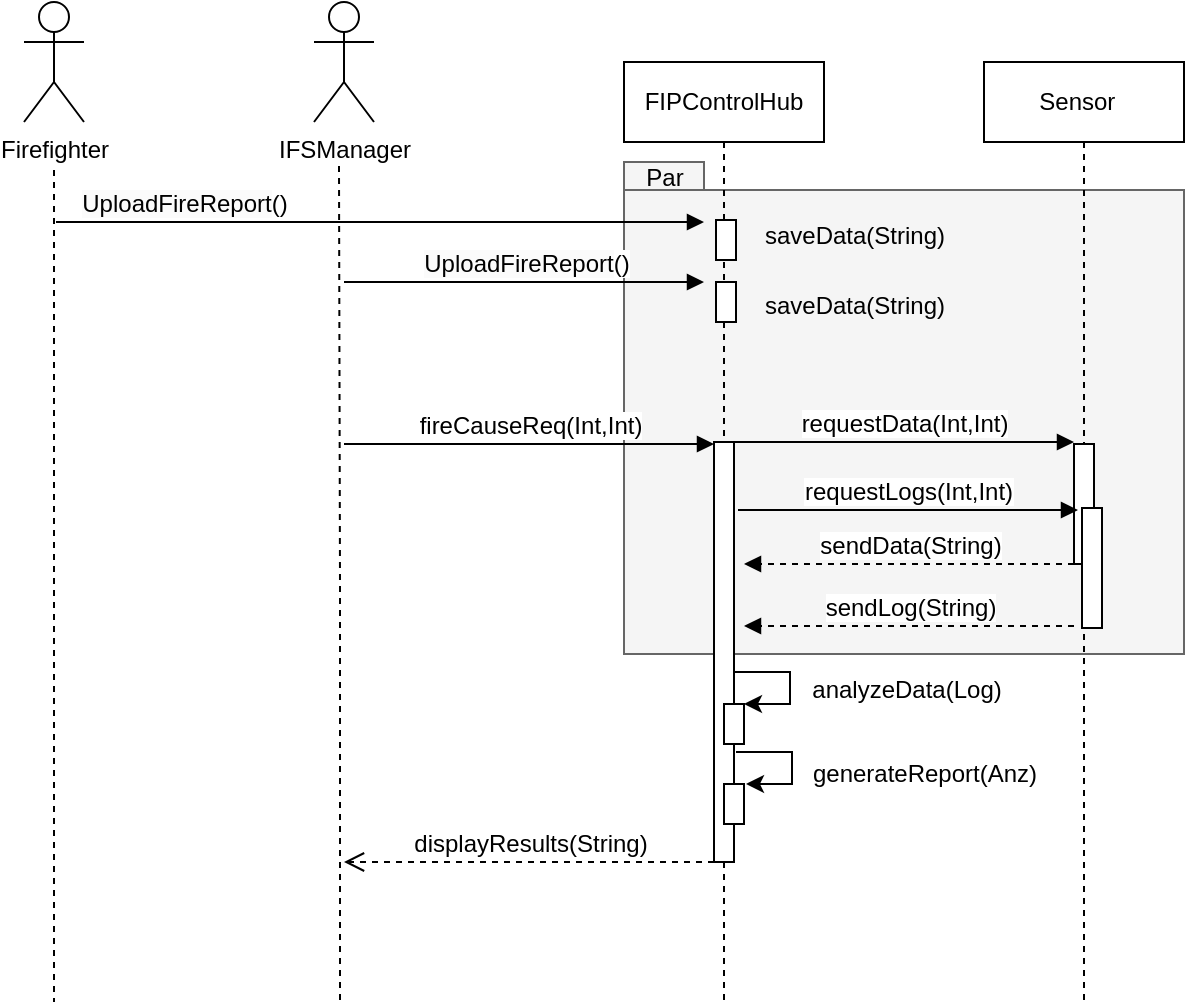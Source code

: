 <mxfile version="24.7.6">
  <diagram name="Page-1" id="2YBvvXClWsGukQMizWep">
    <mxGraphModel dx="1338" dy="908" grid="1" gridSize="10" guides="1" tooltips="1" connect="1" arrows="1" fold="1" page="1" pageScale="1" pageWidth="850" pageHeight="1100" math="0" shadow="0">
      <root>
        <mxCell id="0" />
        <mxCell id="1" parent="0" />
        <mxCell id="mSpsrXT0-4kDUMnt0qBD-19" value="" style="shape=folder;fontStyle=1;spacingTop=10;tabWidth=40;tabHeight=14;tabPosition=left;html=1;whiteSpace=wrap;fillColor=#f5f5f5;strokeColor=#666666;fontColor=#333333;" vertex="1" parent="1">
          <mxGeometry x="420" y="190" width="280" height="246" as="geometry" />
        </mxCell>
        <mxCell id="aM9ryv3xv72pqoxQDRHE-5" value="FIPControlHub " style="shape=umlLifeline;perimeter=lifelinePerimeter;whiteSpace=wrap;html=1;container=0;dropTarget=0;collapsible=0;recursiveResize=0;outlineConnect=0;portConstraint=eastwest;newEdgeStyle={&quot;edgeStyle&quot;:&quot;elbowEdgeStyle&quot;,&quot;elbow&quot;:&quot;vertical&quot;,&quot;curved&quot;:0,&quot;rounded&quot;:0};" parent="1" vertex="1">
          <mxGeometry x="420" y="140" width="100" height="470" as="geometry" />
        </mxCell>
        <mxCell id="CRdSKjTf9s5E1_Hmy8ac-25" style="edgeStyle=orthogonalEdgeStyle;rounded=0;orthogonalLoop=1;jettySize=auto;html=1;elbow=vertical;" parent="aM9ryv3xv72pqoxQDRHE-5" target="CRdSKjTf9s5E1_Hmy8ac-23" edge="1">
          <mxGeometry relative="1" as="geometry">
            <mxPoint x="110" y="305" as="targetPoint" />
            <mxPoint x="55" y="305" as="sourcePoint" />
            <Array as="points">
              <mxPoint x="83" y="305" />
              <mxPoint x="83" y="321" />
            </Array>
          </mxGeometry>
        </mxCell>
        <mxCell id="aM9ryv3xv72pqoxQDRHE-6" value="" style="html=1;points=[];perimeter=orthogonalPerimeter;outlineConnect=0;targetShapes=umlLifeline;portConstraint=eastwest;newEdgeStyle={&quot;edgeStyle&quot;:&quot;elbowEdgeStyle&quot;,&quot;elbow&quot;:&quot;vertical&quot;,&quot;curved&quot;:0,&quot;rounded&quot;:0};" parent="aM9ryv3xv72pqoxQDRHE-5" vertex="1">
          <mxGeometry x="45" y="190" width="10" height="210" as="geometry" />
        </mxCell>
        <mxCell id="CRdSKjTf9s5E1_Hmy8ac-23" value="" style="html=1;points=[];perimeter=orthogonalPerimeter;outlineConnect=0;targetShapes=umlLifeline;portConstraint=eastwest;newEdgeStyle={&quot;edgeStyle&quot;:&quot;elbowEdgeStyle&quot;,&quot;elbow&quot;:&quot;vertical&quot;,&quot;curved&quot;:0,&quot;rounded&quot;:0};" parent="aM9ryv3xv72pqoxQDRHE-5" vertex="1">
          <mxGeometry x="50" y="321" width="10" height="20" as="geometry" />
        </mxCell>
        <mxCell id="CRdSKjTf9s5E1_Hmy8ac-27" value="" style="html=1;points=[];perimeter=orthogonalPerimeter;outlineConnect=0;targetShapes=umlLifeline;portConstraint=eastwest;newEdgeStyle={&quot;edgeStyle&quot;:&quot;elbowEdgeStyle&quot;,&quot;elbow&quot;:&quot;vertical&quot;,&quot;curved&quot;:0,&quot;rounded&quot;:0};" parent="aM9ryv3xv72pqoxQDRHE-5" vertex="1">
          <mxGeometry x="50" y="361" width="10" height="20" as="geometry" />
        </mxCell>
        <mxCell id="mSpsrXT0-4kDUMnt0qBD-12" value="" style="html=1;points=[];perimeter=orthogonalPerimeter;outlineConnect=0;targetShapes=umlLifeline;portConstraint=eastwest;newEdgeStyle={&quot;edgeStyle&quot;:&quot;elbowEdgeStyle&quot;,&quot;elbow&quot;:&quot;vertical&quot;,&quot;curved&quot;:0,&quot;rounded&quot;:0};" vertex="1" parent="aM9ryv3xv72pqoxQDRHE-5">
          <mxGeometry x="46" y="79" width="10" height="20" as="geometry" />
        </mxCell>
        <mxCell id="mSpsrXT0-4kDUMnt0qBD-18" value="" style="html=1;points=[];perimeter=orthogonalPerimeter;outlineConnect=0;targetShapes=umlLifeline;portConstraint=eastwest;newEdgeStyle={&quot;edgeStyle&quot;:&quot;elbowEdgeStyle&quot;,&quot;elbow&quot;:&quot;vertical&quot;,&quot;curved&quot;:0,&quot;rounded&quot;:0};" vertex="1" parent="aM9ryv3xv72pqoxQDRHE-5">
          <mxGeometry x="46" y="110" width="10" height="20" as="geometry" />
        </mxCell>
        <mxCell id="aM9ryv3xv72pqoxQDRHE-7" value="&lt;font style=&quot;font-size: 12px;&quot;&gt;fireCauseReq(Int,Int)&lt;/font&gt;" style="html=1;verticalAlign=bottom;endArrow=block;edgeStyle=elbowEdgeStyle;elbow=vertical;curved=0;rounded=0;" parent="1" edge="1">
          <mxGeometry relative="1" as="geometry">
            <mxPoint x="280" y="331" as="sourcePoint" />
            <Array as="points">
              <mxPoint x="380" y="331" />
            </Array>
            <mxPoint x="465" y="331" as="targetPoint" />
          </mxGeometry>
        </mxCell>
        <mxCell id="aM9ryv3xv72pqoxQDRHE-8" value="&lt;font style=&quot;font-size: 12px;&quot;&gt;displayResults(String)&lt;/font&gt;" style="html=1;verticalAlign=bottom;endArrow=open;dashed=1;endSize=8;edgeStyle=elbowEdgeStyle;elbow=vertical;curved=0;rounded=0;" parent="1" edge="1">
          <mxGeometry relative="1" as="geometry">
            <mxPoint x="280" y="540" as="targetPoint" />
            <Array as="points">
              <mxPoint x="390" y="540" />
            </Array>
            <mxPoint x="465" y="540" as="sourcePoint" />
          </mxGeometry>
        </mxCell>
        <mxCell id="CRdSKjTf9s5E1_Hmy8ac-1" value="Sensor&amp;nbsp;&amp;nbsp;" style="shape=umlLifeline;perimeter=lifelinePerimeter;whiteSpace=wrap;html=1;container=0;dropTarget=0;collapsible=0;recursiveResize=0;outlineConnect=0;portConstraint=eastwest;newEdgeStyle={&quot;edgeStyle&quot;:&quot;elbowEdgeStyle&quot;,&quot;elbow&quot;:&quot;vertical&quot;,&quot;curved&quot;:0,&quot;rounded&quot;:0};" parent="1" vertex="1">
          <mxGeometry x="600" y="140" width="100" height="470" as="geometry" />
        </mxCell>
        <mxCell id="CRdSKjTf9s5E1_Hmy8ac-2" value="" style="html=1;points=[];perimeter=orthogonalPerimeter;outlineConnect=0;targetShapes=umlLifeline;portConstraint=eastwest;newEdgeStyle={&quot;edgeStyle&quot;:&quot;elbowEdgeStyle&quot;,&quot;elbow&quot;:&quot;vertical&quot;,&quot;curved&quot;:0,&quot;rounded&quot;:0};" parent="CRdSKjTf9s5E1_Hmy8ac-1" vertex="1">
          <mxGeometry x="45" y="191" width="10" height="60" as="geometry" />
        </mxCell>
        <mxCell id="CRdSKjTf9s5E1_Hmy8ac-22" value="" style="html=1;points=[];perimeter=orthogonalPerimeter;outlineConnect=0;targetShapes=umlLifeline;portConstraint=eastwest;newEdgeStyle={&quot;edgeStyle&quot;:&quot;elbowEdgeStyle&quot;,&quot;elbow&quot;:&quot;vertical&quot;,&quot;curved&quot;:0,&quot;rounded&quot;:0};" parent="CRdSKjTf9s5E1_Hmy8ac-1" vertex="1">
          <mxGeometry x="49" y="223" width="10" height="60" as="geometry" />
        </mxCell>
        <mxCell id="CRdSKjTf9s5E1_Hmy8ac-17" value="&lt;font style=&quot;font-size: 12px;&quot;&gt;sendData(String)&lt;/font&gt;" style="html=1;verticalAlign=bottom;endArrow=block;edgeStyle=elbowEdgeStyle;elbow=horizontal;curved=0;rounded=0;dashed=1;" parent="1" edge="1">
          <mxGeometry relative="1" as="geometry">
            <mxPoint x="645" y="391" as="sourcePoint" />
            <Array as="points">
              <mxPoint x="570" y="391" />
            </Array>
            <mxPoint x="480" y="391" as="targetPoint" />
          </mxGeometry>
        </mxCell>
        <mxCell id="CRdSKjTf9s5E1_Hmy8ac-18" value="&lt;font style=&quot;font-size: 12px;&quot;&gt;requestData(Int,Int)&lt;/font&gt;" style="html=1;verticalAlign=bottom;endArrow=block;edgeStyle=elbowEdgeStyle;elbow=vertical;curved=0;rounded=0;" parent="1" edge="1">
          <mxGeometry relative="1" as="geometry">
            <mxPoint x="475" y="330" as="sourcePoint" />
            <Array as="points">
              <mxPoint x="560" y="330" />
            </Array>
            <mxPoint x="645" y="330" as="targetPoint" />
          </mxGeometry>
        </mxCell>
        <mxCell id="CRdSKjTf9s5E1_Hmy8ac-21" value="&lt;font style=&quot;font-size: 12px;&quot;&gt;sendLog(String)&lt;/font&gt;" style="html=1;verticalAlign=bottom;endArrow=block;edgeStyle=elbowEdgeStyle;elbow=vertical;curved=0;rounded=0;dashed=1;" parent="1" edge="1">
          <mxGeometry relative="1" as="geometry">
            <mxPoint x="645" y="422" as="sourcePoint" />
            <Array as="points">
              <mxPoint x="570" y="422" />
            </Array>
            <mxPoint x="480" y="422" as="targetPoint" />
          </mxGeometry>
        </mxCell>
        <mxCell id="CRdSKjTf9s5E1_Hmy8ac-26" value="analyzeData(Log)" style="text;html=1;align=center;verticalAlign=middle;resizable=0;points=[];autosize=1;strokeColor=none;fillColor=none;" parent="1" vertex="1">
          <mxGeometry x="501" y="439" width="120" height="30" as="geometry" />
        </mxCell>
        <mxCell id="CRdSKjTf9s5E1_Hmy8ac-28" style="edgeStyle=orthogonalEdgeStyle;rounded=0;orthogonalLoop=1;jettySize=auto;html=1;elbow=vertical;" parent="1" edge="1">
          <mxGeometry relative="1" as="geometry">
            <mxPoint x="481" y="501" as="targetPoint" />
            <mxPoint x="476" y="485" as="sourcePoint" />
            <Array as="points">
              <mxPoint x="504" y="485" />
              <mxPoint x="504" y="501" />
            </Array>
          </mxGeometry>
        </mxCell>
        <mxCell id="CRdSKjTf9s5E1_Hmy8ac-29" value="&lt;span style=&quot;padding: 0px; margin: 0px;&quot;&gt;generateReport&lt;/span&gt;&lt;span style=&quot;text-align: left;&quot;&gt;(Anz)&lt;/span&gt;" style="text;html=1;align=center;verticalAlign=middle;resizable=0;points=[];autosize=1;strokeColor=none;fillColor=none;" parent="1" vertex="1">
          <mxGeometry x="500" y="481" width="140" height="30" as="geometry" />
        </mxCell>
        <mxCell id="mSpsrXT0-4kDUMnt0qBD-2" style="edgeStyle=orthogonalEdgeStyle;rounded=0;orthogonalLoop=1;jettySize=auto;html=1;dashed=1;endArrow=none;endFill=0;" edge="1" parent="1">
          <mxGeometry relative="1" as="geometry">
            <mxPoint x="135" y="610" as="targetPoint" />
            <mxPoint x="135" y="194" as="sourcePoint" />
          </mxGeometry>
        </mxCell>
        <mxCell id="mSpsrXT0-4kDUMnt0qBD-1" value="Firefighter" style="shape=umlActor;verticalLabelPosition=bottom;verticalAlign=top;html=1;outlineConnect=0;" vertex="1" parent="1">
          <mxGeometry x="120" y="110" width="30" height="60" as="geometry" />
        </mxCell>
        <mxCell id="mSpsrXT0-4kDUMnt0qBD-3" value="&lt;span style=&quot;text-wrap: wrap;&quot;&gt;IFSManager&lt;/span&gt;" style="shape=umlActor;verticalLabelPosition=bottom;verticalAlign=top;html=1;outlineConnect=0;" vertex="1" parent="1">
          <mxGeometry x="265" y="110" width="30" height="60" as="geometry" />
        </mxCell>
        <mxCell id="mSpsrXT0-4kDUMnt0qBD-9" value="" style="edgeStyle=orthogonalEdgeStyle;rounded=0;orthogonalLoop=1;jettySize=auto;html=1;dashed=1;endArrow=none;endFill=0;" edge="1" parent="1">
          <mxGeometry relative="1" as="geometry">
            <mxPoint x="278" y="610" as="targetPoint" />
            <mxPoint x="277.5" y="192" as="sourcePoint" />
          </mxGeometry>
        </mxCell>
        <mxCell id="mSpsrXT0-4kDUMnt0qBD-11" value="&lt;font style=&quot;font-size: 12px;&quot;&gt;&lt;span style=&quot;text-align: left; background-color: rgb(251, 251, 251);&quot;&gt;UploadFireReport&lt;/span&gt;()&lt;/font&gt;" style="html=1;verticalAlign=bottom;endArrow=block;edgeStyle=elbowEdgeStyle;elbow=vertical;curved=0;rounded=0;" edge="1" parent="1">
          <mxGeometry x="-0.606" relative="1" as="geometry">
            <mxPoint x="136" y="220" as="sourcePoint" />
            <Array as="points">
              <mxPoint x="376" y="220" />
            </Array>
            <mxPoint x="460" y="220" as="targetPoint" />
            <mxPoint as="offset" />
          </mxGeometry>
        </mxCell>
        <mxCell id="mSpsrXT0-4kDUMnt0qBD-13" value="saveData(String)" style="text;html=1;align=center;verticalAlign=middle;resizable=0;points=[];autosize=1;strokeColor=none;fillColor=none;" vertex="1" parent="1">
          <mxGeometry x="480" y="212" width="110" height="30" as="geometry" />
        </mxCell>
        <mxCell id="mSpsrXT0-4kDUMnt0qBD-16" value="&lt;font style=&quot;font-size: 12px;&quot;&gt;&lt;span style=&quot;text-align: left; background-color: rgb(251, 251, 251);&quot;&gt;UploadFireReport&lt;/span&gt;()&lt;/font&gt;" style="html=1;verticalAlign=bottom;endArrow=block;edgeStyle=elbowEdgeStyle;elbow=vertical;curved=0;rounded=0;" edge="1" parent="1">
          <mxGeometry x="0.005" relative="1" as="geometry">
            <mxPoint x="280" y="250" as="sourcePoint" />
            <Array as="points">
              <mxPoint x="375" y="250" />
            </Array>
            <mxPoint x="460" y="250" as="targetPoint" />
            <mxPoint as="offset" />
          </mxGeometry>
        </mxCell>
        <mxCell id="mSpsrXT0-4kDUMnt0qBD-17" value="saveData(String)" style="text;html=1;align=center;verticalAlign=middle;resizable=0;points=[];autosize=1;strokeColor=none;fillColor=none;" vertex="1" parent="1">
          <mxGeometry x="480" y="247" width="110" height="30" as="geometry" />
        </mxCell>
        <mxCell id="mSpsrXT0-4kDUMnt0qBD-20" value="Par" style="text;html=1;align=center;verticalAlign=middle;resizable=0;points=[];autosize=1;strokeColor=none;fillColor=none;" vertex="1" parent="1">
          <mxGeometry x="420" y="183" width="40" height="30" as="geometry" />
        </mxCell>
        <mxCell id="mSpsrXT0-4kDUMnt0qBD-22" value="&lt;font style=&quot;font-size: 12px;&quot;&gt;requestLogs(Int,Int)&lt;/font&gt;" style="html=1;verticalAlign=bottom;endArrow=block;edgeStyle=elbowEdgeStyle;elbow=vertical;curved=0;rounded=0;" edge="1" parent="1">
          <mxGeometry relative="1" as="geometry">
            <mxPoint x="477" y="364" as="sourcePoint" />
            <Array as="points">
              <mxPoint x="562" y="364" />
            </Array>
            <mxPoint x="647" y="364" as="targetPoint" />
          </mxGeometry>
        </mxCell>
      </root>
    </mxGraphModel>
  </diagram>
</mxfile>
